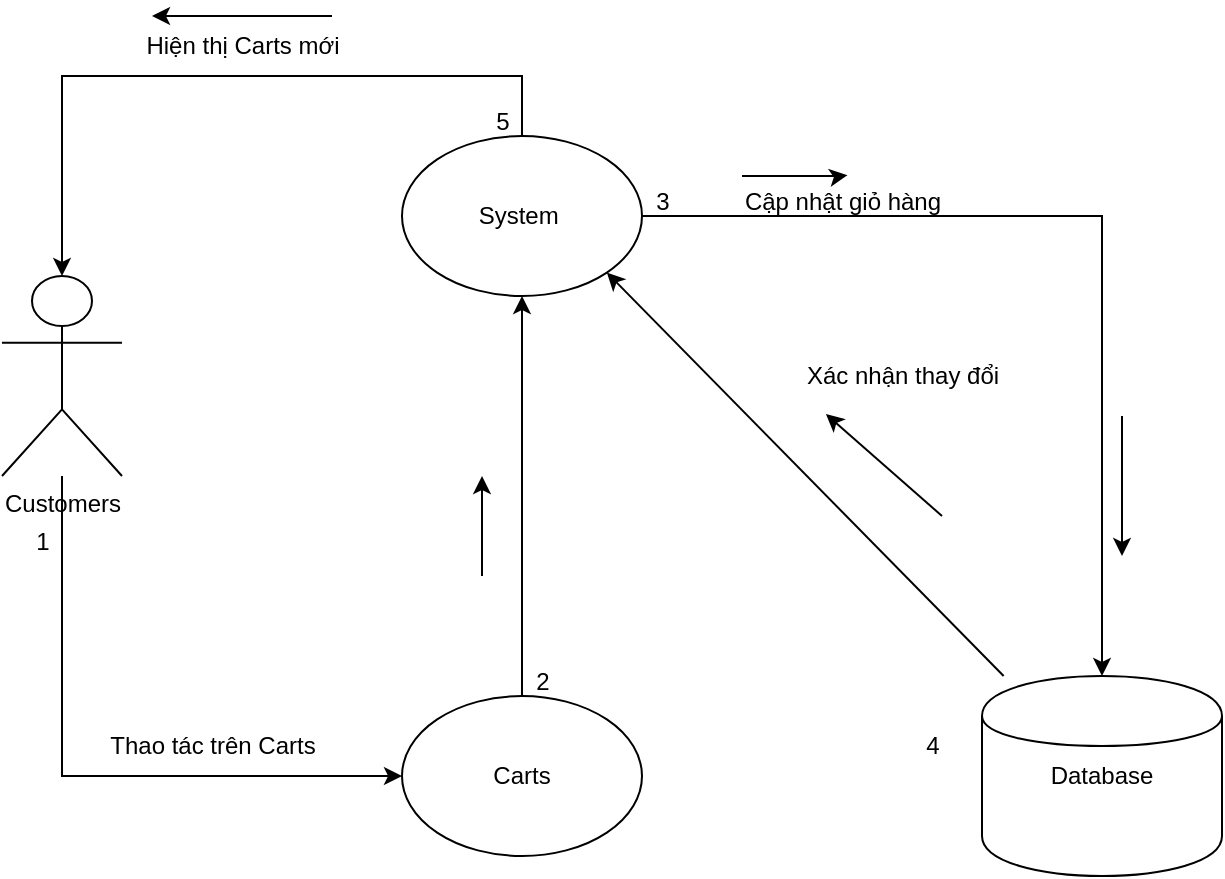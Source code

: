 <mxfile version="27.0.3">
  <diagram name="Trang-1" id="3A4ed4nSrF4rGRUyXT3c">
    <mxGraphModel dx="1227" dy="606" grid="1" gridSize="10" guides="1" tooltips="1" connect="1" arrows="1" fold="1" page="1" pageScale="1" pageWidth="827" pageHeight="1169" math="0" shadow="0">
      <root>
        <mxCell id="0" />
        <mxCell id="1" parent="0" />
        <mxCell id="KvKa5CTqsHm_TzjMAM7W-19" style="edgeStyle=orthogonalEdgeStyle;rounded=0;orthogonalLoop=1;jettySize=auto;html=1;entryX=0;entryY=0.5;entryDx=0;entryDy=0;" edge="1" parent="1" source="KvKa5CTqsHm_TzjMAM7W-1" target="KvKa5CTqsHm_TzjMAM7W-17">
          <mxGeometry relative="1" as="geometry">
            <Array as="points">
              <mxPoint x="121" y="420" />
            </Array>
          </mxGeometry>
        </mxCell>
        <mxCell id="KvKa5CTqsHm_TzjMAM7W-1" value="Customers" style="shape=umlActor;verticalLabelPosition=bottom;verticalAlign=top;html=1;outlineConnect=0;" vertex="1" parent="1">
          <mxGeometry x="91" y="170" width="60" height="100" as="geometry" />
        </mxCell>
        <mxCell id="KvKa5CTqsHm_TzjMAM7W-29" style="rounded=0;orthogonalLoop=1;jettySize=auto;html=1;entryX=1;entryY=1;entryDx=0;entryDy=0;" edge="1" parent="1" source="KvKa5CTqsHm_TzjMAM7W-6" target="KvKa5CTqsHm_TzjMAM7W-18">
          <mxGeometry relative="1" as="geometry" />
        </mxCell>
        <mxCell id="KvKa5CTqsHm_TzjMAM7W-6" value="Database" style="shape=cylinder;whiteSpace=wrap;html=1;" vertex="1" parent="1">
          <mxGeometry x="581" y="370" width="120" height="100" as="geometry" />
        </mxCell>
        <mxCell id="KvKa5CTqsHm_TzjMAM7W-22" style="edgeStyle=orthogonalEdgeStyle;rounded=0;orthogonalLoop=1;jettySize=auto;html=1;entryX=0.5;entryY=1;entryDx=0;entryDy=0;" edge="1" parent="1" source="KvKa5CTqsHm_TzjMAM7W-17" target="KvKa5CTqsHm_TzjMAM7W-18">
          <mxGeometry relative="1" as="geometry">
            <mxPoint x="311" y="200" as="targetPoint" />
          </mxGeometry>
        </mxCell>
        <mxCell id="KvKa5CTqsHm_TzjMAM7W-17" value="Carts" style="ellipse;whiteSpace=wrap;html=1;" vertex="1" parent="1">
          <mxGeometry x="291" y="380" width="120" height="80" as="geometry" />
        </mxCell>
        <mxCell id="KvKa5CTqsHm_TzjMAM7W-23" style="edgeStyle=orthogonalEdgeStyle;rounded=0;orthogonalLoop=1;jettySize=auto;html=1;entryX=0.5;entryY=0;entryDx=0;entryDy=0;" edge="1" parent="1" source="KvKa5CTqsHm_TzjMAM7W-18" target="KvKa5CTqsHm_TzjMAM7W-6">
          <mxGeometry relative="1" as="geometry" />
        </mxCell>
        <mxCell id="KvKa5CTqsHm_TzjMAM7W-18" value="System&amp;nbsp;" style="ellipse;whiteSpace=wrap;html=1;" vertex="1" parent="1">
          <mxGeometry x="291" y="100" width="120" height="80" as="geometry" />
        </mxCell>
        <mxCell id="KvKa5CTqsHm_TzjMAM7W-20" value="1" style="text;html=1;align=center;verticalAlign=middle;resizable=0;points=[];autosize=1;strokeColor=none;fillColor=none;" vertex="1" parent="1">
          <mxGeometry x="96" y="288" width="30" height="30" as="geometry" />
        </mxCell>
        <mxCell id="KvKa5CTqsHm_TzjMAM7W-21" value="Thao tác trên Carts" style="text;html=1;align=center;verticalAlign=middle;resizable=0;points=[];autosize=1;strokeColor=none;fillColor=none;" vertex="1" parent="1">
          <mxGeometry x="131" y="390" width="130" height="30" as="geometry" />
        </mxCell>
        <mxCell id="KvKa5CTqsHm_TzjMAM7W-24" value="2" style="text;html=1;align=center;verticalAlign=middle;resizable=0;points=[];autosize=1;strokeColor=none;fillColor=none;" vertex="1" parent="1">
          <mxGeometry x="346" y="358" width="30" height="30" as="geometry" />
        </mxCell>
        <mxCell id="KvKa5CTqsHm_TzjMAM7W-25" value="3" style="text;html=1;align=center;verticalAlign=middle;resizable=0;points=[];autosize=1;strokeColor=none;fillColor=none;" vertex="1" parent="1">
          <mxGeometry x="406" y="118" width="30" height="30" as="geometry" />
        </mxCell>
        <mxCell id="KvKa5CTqsHm_TzjMAM7W-26" value="Cập nhật giỏ hàng" style="text;html=1;align=center;verticalAlign=middle;resizable=0;points=[];autosize=1;strokeColor=none;fillColor=none;" vertex="1" parent="1">
          <mxGeometry x="451" y="118" width="120" height="30" as="geometry" />
        </mxCell>
        <mxCell id="KvKa5CTqsHm_TzjMAM7W-27" value="" style="endArrow=classic;html=1;rounded=0;entryX=0.523;entryY=0.053;entryDx=0;entryDy=0;entryPerimeter=0;" edge="1" parent="1" target="KvKa5CTqsHm_TzjMAM7W-26">
          <mxGeometry width="50" height="50" relative="1" as="geometry">
            <mxPoint x="461" y="120" as="sourcePoint" />
            <mxPoint x="511" y="70" as="targetPoint" />
            <Array as="points">
              <mxPoint x="511" y="120" />
            </Array>
          </mxGeometry>
        </mxCell>
        <mxCell id="KvKa5CTqsHm_TzjMAM7W-28" value="" style="endArrow=classic;html=1;rounded=0;" edge="1" parent="1">
          <mxGeometry width="50" height="50" relative="1" as="geometry">
            <mxPoint x="651" y="240" as="sourcePoint" />
            <mxPoint x="651" y="310" as="targetPoint" />
          </mxGeometry>
        </mxCell>
        <mxCell id="KvKa5CTqsHm_TzjMAM7W-30" value="4" style="text;html=1;align=center;verticalAlign=middle;resizable=0;points=[];autosize=1;strokeColor=none;fillColor=none;" vertex="1" parent="1">
          <mxGeometry x="541" y="390" width="30" height="30" as="geometry" />
        </mxCell>
        <mxCell id="KvKa5CTqsHm_TzjMAM7W-31" value="Xác nhận thay đổi" style="text;html=1;align=center;verticalAlign=middle;resizable=0;points=[];autosize=1;strokeColor=none;fillColor=none;" vertex="1" parent="1">
          <mxGeometry x="481" y="205" width="120" height="30" as="geometry" />
        </mxCell>
        <mxCell id="KvKa5CTqsHm_TzjMAM7W-33" value="" style="endArrow=classic;html=1;rounded=0;entryX=0.183;entryY=1.133;entryDx=0;entryDy=0;entryPerimeter=0;" edge="1" parent="1" target="KvKa5CTqsHm_TzjMAM7W-31">
          <mxGeometry width="50" height="50" relative="1" as="geometry">
            <mxPoint x="561" y="290" as="sourcePoint" />
            <mxPoint x="531" y="320" as="targetPoint" />
          </mxGeometry>
        </mxCell>
        <mxCell id="KvKa5CTqsHm_TzjMAM7W-34" style="edgeStyle=orthogonalEdgeStyle;rounded=0;orthogonalLoop=1;jettySize=auto;html=1;entryX=0.5;entryY=0;entryDx=0;entryDy=0;entryPerimeter=0;" edge="1" parent="1" source="KvKa5CTqsHm_TzjMAM7W-18" target="KvKa5CTqsHm_TzjMAM7W-1">
          <mxGeometry relative="1" as="geometry">
            <Array as="points">
              <mxPoint x="351" y="70" />
              <mxPoint x="121" y="70" />
            </Array>
          </mxGeometry>
        </mxCell>
        <mxCell id="KvKa5CTqsHm_TzjMAM7W-35" value="5" style="text;html=1;align=center;verticalAlign=middle;resizable=0;points=[];autosize=1;strokeColor=none;fillColor=none;" vertex="1" parent="1">
          <mxGeometry x="326" y="78" width="30" height="30" as="geometry" />
        </mxCell>
        <mxCell id="KvKa5CTqsHm_TzjMAM7W-36" value="Hiện thị Carts mới" style="text;html=1;align=center;verticalAlign=middle;resizable=0;points=[];autosize=1;strokeColor=none;fillColor=none;" vertex="1" parent="1">
          <mxGeometry x="151" y="40" width="120" height="30" as="geometry" />
        </mxCell>
        <mxCell id="KvKa5CTqsHm_TzjMAM7W-37" value="" style="endArrow=classic;html=1;rounded=0;" edge="1" parent="1">
          <mxGeometry width="50" height="50" relative="1" as="geometry">
            <mxPoint x="256" y="40" as="sourcePoint" />
            <mxPoint x="166" y="40" as="targetPoint" />
          </mxGeometry>
        </mxCell>
        <mxCell id="KvKa5CTqsHm_TzjMAM7W-38" value="" style="endArrow=classic;html=1;rounded=0;" edge="1" parent="1">
          <mxGeometry width="50" height="50" relative="1" as="geometry">
            <mxPoint x="331" y="320" as="sourcePoint" />
            <mxPoint x="331" y="270" as="targetPoint" />
          </mxGeometry>
        </mxCell>
      </root>
    </mxGraphModel>
  </diagram>
</mxfile>
